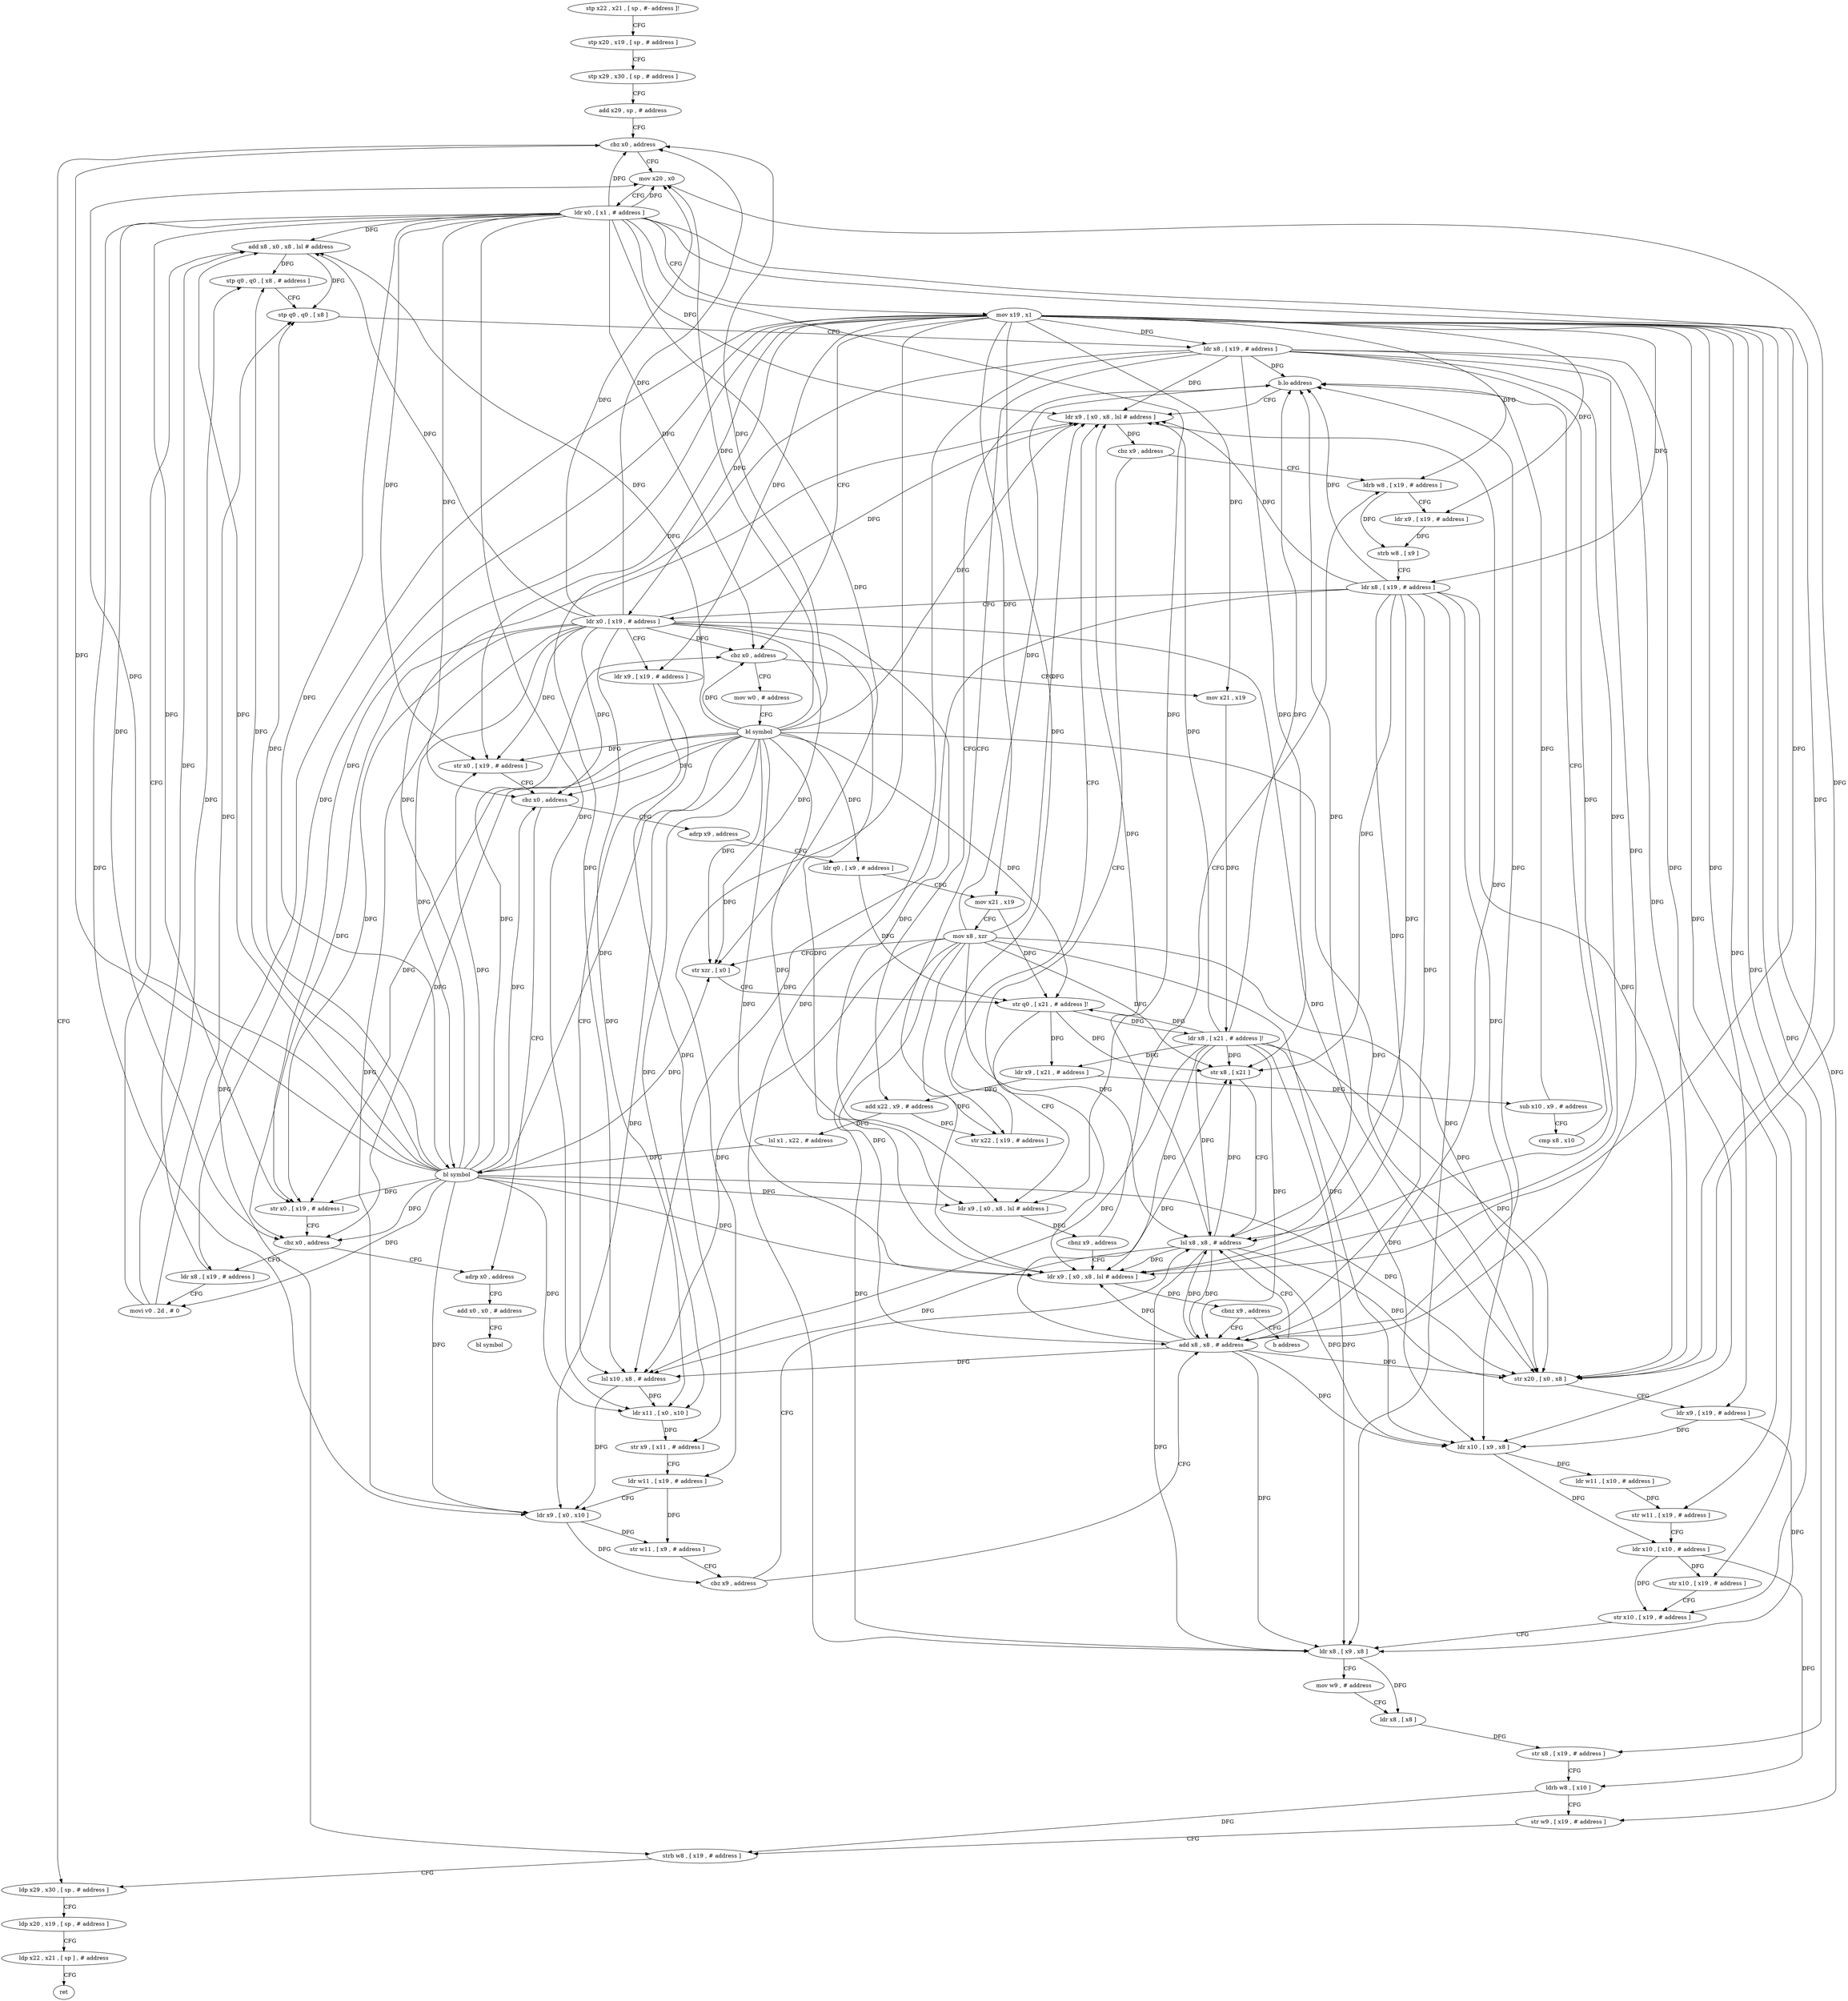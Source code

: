 digraph "func" {
"122772" [label = "stp x22 , x21 , [ sp , #- address ]!" ]
"122776" [label = "stp x20 , x19 , [ sp , # address ]" ]
"122780" [label = "stp x29 , x30 , [ sp , # address ]" ]
"122784" [label = "add x29 , sp , # address" ]
"122788" [label = "cbz x0 , address" ]
"123012" [label = "ldp x29 , x30 , [ sp , # address ]" ]
"122792" [label = "mov x20 , x0" ]
"123016" [label = "ldp x20 , x19 , [ sp , # address ]" ]
"123020" [label = "ldp x22 , x21 , [ sp ] , # address" ]
"123024" [label = "ret" ]
"122796" [label = "ldr x0 , [ x1 , # address ]" ]
"122800" [label = "mov x19 , x1" ]
"122804" [label = "cbz x0 , address" ]
"123028" [label = "mov w0 , # address" ]
"122808" [label = "mov x21 , x19" ]
"123032" [label = "bl symbol" ]
"123036" [label = "str x0 , [ x19 , # address ]" ]
"123040" [label = "cbz x0 , address" ]
"123088" [label = "adrp x0 , address" ]
"123044" [label = "adrp x9 , address" ]
"122812" [label = "ldr x8 , [ x21 , # address ]!" ]
"122816" [label = "ldr x9 , [ x21 , # address ]" ]
"122820" [label = "sub x10 , x9 , # address" ]
"122824" [label = "cmp x8 , x10" ]
"122828" [label = "b.lo address" ]
"122880" [label = "ldr x9 , [ x0 , x8 , lsl # address ]" ]
"122832" [label = "add x22 , x9 , # address" ]
"123092" [label = "add x0 , x0 , # address" ]
"123096" [label = "bl symbol" ]
"123048" [label = "ldr q0 , [ x9 , # address ]" ]
"123052" [label = "mov x21 , x19" ]
"123056" [label = "mov x8 , xzr" ]
"123060" [label = "str xzr , [ x0 ]" ]
"123064" [label = "str q0 , [ x21 , # address ]!" ]
"123068" [label = "ldr x9 , [ x0 , x8 , lsl # address ]" ]
"123072" [label = "cbnz x9 , address" ]
"122888" [label = "ldrb w8 , [ x19 , # address ]" ]
"123076" [label = "ldr x9 , [ x0 , x8 , lsl # address ]" ]
"122884" [label = "cbz x9 , address" ]
"122836" [label = "lsl x1 , x22 , # address" ]
"122840" [label = "bl symbol" ]
"122844" [label = "str x0 , [ x19 , # address ]" ]
"122848" [label = "cbz x0 , address" ]
"122852" [label = "ldr x8 , [ x19 , # address ]" ]
"122892" [label = "ldr x9 , [ x19 , # address ]" ]
"122896" [label = "strb w8 , [ x9 ]" ]
"122900" [label = "ldr x8 , [ x19 , # address ]" ]
"122904" [label = "ldr x0 , [ x19 , # address ]" ]
"122908" [label = "ldr x9 , [ x19 , # address ]" ]
"122912" [label = "lsl x10 , x8 , # address" ]
"122916" [label = "ldr x11 , [ x0 , x10 ]" ]
"122920" [label = "str x9 , [ x11 , # address ]" ]
"122924" [label = "ldr w11 , [ x19 , # address ]" ]
"122928" [label = "ldr x9 , [ x0 , x10 ]" ]
"122932" [label = "str w11 , [ x9 , # address ]" ]
"122936" [label = "cbz x9 , address" ]
"122948" [label = "lsl x8 , x8 , # address" ]
"122940" [label = "add x8 , x8 , # address" ]
"123080" [label = "cbnz x9 , address" ]
"123084" [label = "b address" ]
"122856" [label = "movi v0 . 2d , # 0" ]
"122860" [label = "add x8 , x0 , x8 , lsl # address" ]
"122864" [label = "stp q0 , q0 , [ x8 , # address ]" ]
"122868" [label = "stp q0 , q0 , [ x8 ]" ]
"122872" [label = "ldr x8 , [ x19 , # address ]" ]
"122876" [label = "str x22 , [ x19 , # address ]" ]
"122952" [label = "str x20 , [ x0 , x8 ]" ]
"122956" [label = "ldr x9 , [ x19 , # address ]" ]
"122960" [label = "ldr x10 , [ x9 , x8 ]" ]
"122964" [label = "ldr w11 , [ x10 , # address ]" ]
"122968" [label = "str w11 , [ x19 , # address ]" ]
"122972" [label = "ldr x10 , [ x10 , # address ]" ]
"122976" [label = "str x10 , [ x19 , # address ]" ]
"122980" [label = "str x10 , [ x19 , # address ]" ]
"122984" [label = "ldr x8 , [ x9 , x8 ]" ]
"122988" [label = "mov w9 , # address" ]
"122992" [label = "ldr x8 , [ x8 ]" ]
"122996" [label = "str x8 , [ x19 , # address ]" ]
"123000" [label = "ldrb w8 , [ x10 ]" ]
"123004" [label = "str w9 , [ x19 , # address ]" ]
"123008" [label = "strb w8 , [ x19 , # address ]" ]
"122944" [label = "str x8 , [ x21 ]" ]
"122772" -> "122776" [ label = "CFG" ]
"122776" -> "122780" [ label = "CFG" ]
"122780" -> "122784" [ label = "CFG" ]
"122784" -> "122788" [ label = "CFG" ]
"122788" -> "123012" [ label = "CFG" ]
"122788" -> "122792" [ label = "CFG" ]
"123012" -> "123016" [ label = "CFG" ]
"122792" -> "122796" [ label = "CFG" ]
"122792" -> "122952" [ label = "DFG" ]
"123016" -> "123020" [ label = "CFG" ]
"123020" -> "123024" [ label = "CFG" ]
"122796" -> "122800" [ label = "CFG" ]
"122796" -> "122788" [ label = "DFG" ]
"122796" -> "122792" [ label = "DFG" ]
"122796" -> "122804" [ label = "DFG" ]
"122796" -> "123036" [ label = "DFG" ]
"122796" -> "123040" [ label = "DFG" ]
"122796" -> "123060" [ label = "DFG" ]
"122796" -> "123068" [ label = "DFG" ]
"122796" -> "122880" [ label = "DFG" ]
"122796" -> "122840" [ label = "DFG" ]
"122796" -> "122844" [ label = "DFG" ]
"122796" -> "122848" [ label = "DFG" ]
"122796" -> "122916" [ label = "DFG" ]
"122796" -> "122928" [ label = "DFG" ]
"122796" -> "123076" [ label = "DFG" ]
"122796" -> "122860" [ label = "DFG" ]
"122796" -> "122952" [ label = "DFG" ]
"122800" -> "122804" [ label = "CFG" ]
"122800" -> "123036" [ label = "DFG" ]
"122800" -> "122808" [ label = "DFG" ]
"122800" -> "123052" [ label = "DFG" ]
"122800" -> "122844" [ label = "DFG" ]
"122800" -> "122888" [ label = "DFG" ]
"122800" -> "122892" [ label = "DFG" ]
"122800" -> "122900" [ label = "DFG" ]
"122800" -> "122904" [ label = "DFG" ]
"122800" -> "122908" [ label = "DFG" ]
"122800" -> "122924" [ label = "DFG" ]
"122800" -> "122852" [ label = "DFG" ]
"122800" -> "122872" [ label = "DFG" ]
"122800" -> "122876" [ label = "DFG" ]
"122800" -> "122956" [ label = "DFG" ]
"122800" -> "122968" [ label = "DFG" ]
"122800" -> "122976" [ label = "DFG" ]
"122800" -> "122980" [ label = "DFG" ]
"122800" -> "122996" [ label = "DFG" ]
"122800" -> "123004" [ label = "DFG" ]
"122800" -> "123008" [ label = "DFG" ]
"122804" -> "123028" [ label = "CFG" ]
"122804" -> "122808" [ label = "CFG" ]
"123028" -> "123032" [ label = "CFG" ]
"122808" -> "122812" [ label = "DFG" ]
"123032" -> "123036" [ label = "DFG" ]
"123032" -> "122788" [ label = "DFG" ]
"123032" -> "122792" [ label = "DFG" ]
"123032" -> "122804" [ label = "DFG" ]
"123032" -> "123040" [ label = "DFG" ]
"123032" -> "123060" [ label = "DFG" ]
"123032" -> "123068" [ label = "DFG" ]
"123032" -> "122880" [ label = "DFG" ]
"123032" -> "122840" [ label = "DFG" ]
"123032" -> "122844" [ label = "DFG" ]
"123032" -> "122848" [ label = "DFG" ]
"123032" -> "122916" [ label = "DFG" ]
"123032" -> "122928" [ label = "DFG" ]
"123032" -> "123076" [ label = "DFG" ]
"123032" -> "122860" [ label = "DFG" ]
"123032" -> "122952" [ label = "DFG" ]
"123032" -> "123048" [ label = "DFG" ]
"123032" -> "123064" [ label = "DFG" ]
"123036" -> "123040" [ label = "CFG" ]
"123040" -> "123088" [ label = "CFG" ]
"123040" -> "123044" [ label = "CFG" ]
"123088" -> "123092" [ label = "CFG" ]
"123044" -> "123048" [ label = "CFG" ]
"122812" -> "122816" [ label = "DFG" ]
"122812" -> "123064" [ label = "DFG" ]
"122812" -> "122944" [ label = "DFG" ]
"122812" -> "122828" [ label = "DFG" ]
"122812" -> "122880" [ label = "DFG" ]
"122812" -> "122912" [ label = "DFG" ]
"122812" -> "123076" [ label = "DFG" ]
"122812" -> "122948" [ label = "DFG" ]
"122812" -> "122952" [ label = "DFG" ]
"122812" -> "122960" [ label = "DFG" ]
"122812" -> "122984" [ label = "DFG" ]
"122812" -> "122940" [ label = "DFG" ]
"122816" -> "122820" [ label = "DFG" ]
"122816" -> "122832" [ label = "DFG" ]
"122820" -> "122824" [ label = "CFG" ]
"122820" -> "122828" [ label = "DFG" ]
"122824" -> "122828" [ label = "CFG" ]
"122828" -> "122880" [ label = "CFG" ]
"122828" -> "122832" [ label = "CFG" ]
"122880" -> "122884" [ label = "DFG" ]
"122832" -> "122836" [ label = "DFG" ]
"122832" -> "122876" [ label = "DFG" ]
"123092" -> "123096" [ label = "CFG" ]
"123048" -> "123052" [ label = "CFG" ]
"123048" -> "123064" [ label = "DFG" ]
"123052" -> "123056" [ label = "CFG" ]
"123052" -> "123064" [ label = "DFG" ]
"123056" -> "123060" [ label = "CFG" ]
"123056" -> "122828" [ label = "DFG" ]
"123056" -> "122880" [ label = "DFG" ]
"123056" -> "122912" [ label = "DFG" ]
"123056" -> "123076" [ label = "DFG" ]
"123056" -> "122948" [ label = "DFG" ]
"123056" -> "122952" [ label = "DFG" ]
"123056" -> "122960" [ label = "DFG" ]
"123056" -> "122984" [ label = "DFG" ]
"123056" -> "122940" [ label = "DFG" ]
"123056" -> "122944" [ label = "DFG" ]
"123060" -> "123064" [ label = "CFG" ]
"123064" -> "123068" [ label = "CFG" ]
"123064" -> "122812" [ label = "DFG" ]
"123064" -> "122816" [ label = "DFG" ]
"123064" -> "122944" [ label = "DFG" ]
"123068" -> "123072" [ label = "DFG" ]
"123072" -> "122888" [ label = "CFG" ]
"123072" -> "123076" [ label = "CFG" ]
"122888" -> "122892" [ label = "CFG" ]
"122888" -> "122896" [ label = "DFG" ]
"123076" -> "123080" [ label = "DFG" ]
"122884" -> "123076" [ label = "CFG" ]
"122884" -> "122888" [ label = "CFG" ]
"122836" -> "122840" [ label = "DFG" ]
"122840" -> "122844" [ label = "DFG" ]
"122840" -> "122788" [ label = "DFG" ]
"122840" -> "122792" [ label = "DFG" ]
"122840" -> "122804" [ label = "DFG" ]
"122840" -> "123036" [ label = "DFG" ]
"122840" -> "123040" [ label = "DFG" ]
"122840" -> "123060" [ label = "DFG" ]
"122840" -> "123068" [ label = "DFG" ]
"122840" -> "122880" [ label = "DFG" ]
"122840" -> "122848" [ label = "DFG" ]
"122840" -> "122916" [ label = "DFG" ]
"122840" -> "122928" [ label = "DFG" ]
"122840" -> "123076" [ label = "DFG" ]
"122840" -> "122860" [ label = "DFG" ]
"122840" -> "122952" [ label = "DFG" ]
"122840" -> "122856" [ label = "DFG" ]
"122840" -> "122864" [ label = "DFG" ]
"122840" -> "122868" [ label = "DFG" ]
"122844" -> "122848" [ label = "CFG" ]
"122848" -> "123088" [ label = "CFG" ]
"122848" -> "122852" [ label = "CFG" ]
"122852" -> "122856" [ label = "CFG" ]
"122852" -> "122860" [ label = "DFG" ]
"122892" -> "122896" [ label = "DFG" ]
"122896" -> "122900" [ label = "CFG" ]
"122900" -> "122904" [ label = "CFG" ]
"122900" -> "122880" [ label = "DFG" ]
"122900" -> "122828" [ label = "DFG" ]
"122900" -> "122912" [ label = "DFG" ]
"122900" -> "123076" [ label = "DFG" ]
"122900" -> "122948" [ label = "DFG" ]
"122900" -> "122952" [ label = "DFG" ]
"122900" -> "122960" [ label = "DFG" ]
"122900" -> "122984" [ label = "DFG" ]
"122900" -> "122940" [ label = "DFG" ]
"122900" -> "122944" [ label = "DFG" ]
"122904" -> "122908" [ label = "CFG" ]
"122904" -> "122788" [ label = "DFG" ]
"122904" -> "122792" [ label = "DFG" ]
"122904" -> "122804" [ label = "DFG" ]
"122904" -> "123036" [ label = "DFG" ]
"122904" -> "123040" [ label = "DFG" ]
"122904" -> "123060" [ label = "DFG" ]
"122904" -> "123068" [ label = "DFG" ]
"122904" -> "122844" [ label = "DFG" ]
"122904" -> "122848" [ label = "DFG" ]
"122904" -> "122880" [ label = "DFG" ]
"122904" -> "122840" [ label = "DFG" ]
"122904" -> "122916" [ label = "DFG" ]
"122904" -> "122928" [ label = "DFG" ]
"122904" -> "123076" [ label = "DFG" ]
"122904" -> "122860" [ label = "DFG" ]
"122904" -> "122952" [ label = "DFG" ]
"122908" -> "122912" [ label = "CFG" ]
"122908" -> "122920" [ label = "DFG" ]
"122912" -> "122916" [ label = "DFG" ]
"122912" -> "122928" [ label = "DFG" ]
"122916" -> "122920" [ label = "DFG" ]
"122920" -> "122924" [ label = "CFG" ]
"122924" -> "122928" [ label = "CFG" ]
"122924" -> "122932" [ label = "DFG" ]
"122928" -> "122932" [ label = "DFG" ]
"122928" -> "122936" [ label = "DFG" ]
"122932" -> "122936" [ label = "CFG" ]
"122936" -> "122948" [ label = "CFG" ]
"122936" -> "122940" [ label = "CFG" ]
"122948" -> "122952" [ label = "DFG" ]
"122948" -> "122880" [ label = "DFG" ]
"122948" -> "122912" [ label = "DFG" ]
"122948" -> "123076" [ label = "DFG" ]
"122948" -> "122828" [ label = "DFG" ]
"122948" -> "122960" [ label = "DFG" ]
"122948" -> "122984" [ label = "DFG" ]
"122948" -> "122940" [ label = "DFG" ]
"122948" -> "122944" [ label = "DFG" ]
"122940" -> "122944" [ label = "DFG" ]
"122940" -> "122880" [ label = "DFG" ]
"122940" -> "122912" [ label = "DFG" ]
"122940" -> "123076" [ label = "DFG" ]
"122940" -> "122948" [ label = "DFG" ]
"122940" -> "122960" [ label = "DFG" ]
"122940" -> "122984" [ label = "DFG" ]
"122940" -> "122828" [ label = "DFG" ]
"122940" -> "122952" [ label = "DFG" ]
"123080" -> "122940" [ label = "CFG" ]
"123080" -> "123084" [ label = "CFG" ]
"123084" -> "122948" [ label = "CFG" ]
"122856" -> "122860" [ label = "CFG" ]
"122856" -> "122864" [ label = "DFG" ]
"122856" -> "122868" [ label = "DFG" ]
"122860" -> "122864" [ label = "DFG" ]
"122860" -> "122868" [ label = "DFG" ]
"122864" -> "122868" [ label = "CFG" ]
"122868" -> "122872" [ label = "CFG" ]
"122872" -> "122876" [ label = "CFG" ]
"122872" -> "122880" [ label = "DFG" ]
"122872" -> "122912" [ label = "DFG" ]
"122872" -> "123076" [ label = "DFG" ]
"122872" -> "122828" [ label = "DFG" ]
"122872" -> "122948" [ label = "DFG" ]
"122872" -> "122952" [ label = "DFG" ]
"122872" -> "122960" [ label = "DFG" ]
"122872" -> "122984" [ label = "DFG" ]
"122872" -> "122940" [ label = "DFG" ]
"122872" -> "122944" [ label = "DFG" ]
"122876" -> "122880" [ label = "CFG" ]
"122952" -> "122956" [ label = "CFG" ]
"122956" -> "122960" [ label = "DFG" ]
"122956" -> "122984" [ label = "DFG" ]
"122960" -> "122964" [ label = "DFG" ]
"122960" -> "122972" [ label = "DFG" ]
"122964" -> "122968" [ label = "DFG" ]
"122968" -> "122972" [ label = "CFG" ]
"122972" -> "122976" [ label = "DFG" ]
"122972" -> "122980" [ label = "DFG" ]
"122972" -> "123000" [ label = "DFG" ]
"122976" -> "122980" [ label = "CFG" ]
"122980" -> "122984" [ label = "CFG" ]
"122984" -> "122988" [ label = "CFG" ]
"122984" -> "122992" [ label = "DFG" ]
"122988" -> "122992" [ label = "CFG" ]
"122992" -> "122996" [ label = "DFG" ]
"122996" -> "123000" [ label = "CFG" ]
"123000" -> "123004" [ label = "CFG" ]
"123000" -> "123008" [ label = "DFG" ]
"123004" -> "123008" [ label = "CFG" ]
"123008" -> "123012" [ label = "CFG" ]
"122944" -> "122948" [ label = "CFG" ]
}
